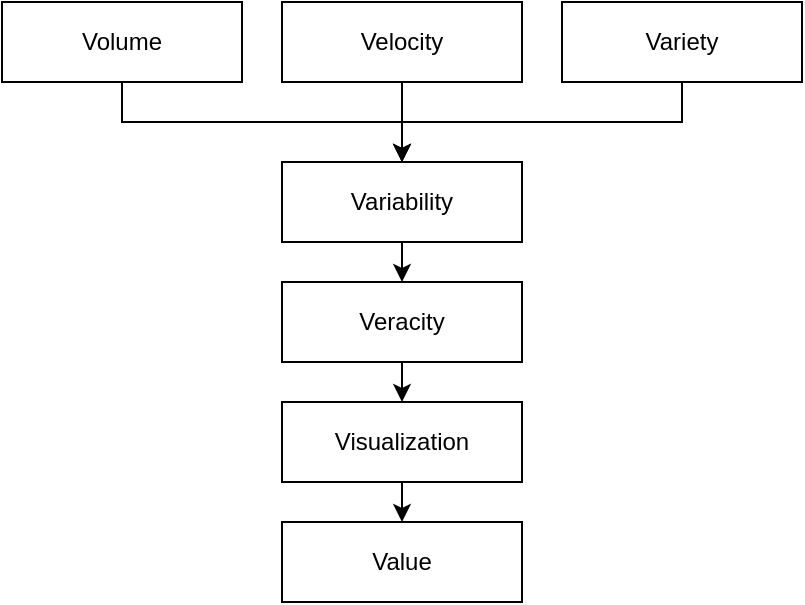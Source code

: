 <mxfile version="22.0.2" type="device" pages="3">
  <diagram name="7V" id="SCI0Ohwf9yO3Z81jdRKG">
    <mxGraphModel dx="794" dy="519" grid="1" gridSize="10" guides="1" tooltips="1" connect="1" arrows="1" fold="1" page="1" pageScale="1" pageWidth="1169" pageHeight="827" math="0" shadow="0">
      <root>
        <mxCell id="0" />
        <mxCell id="1" parent="0" />
        <mxCell id="_atjP4mjaAMSD2zIr4y4-6" style="edgeStyle=orthogonalEdgeStyle;rounded=0;orthogonalLoop=1;jettySize=auto;html=1;exitX=0.5;exitY=1;exitDx=0;exitDy=0;entryX=0.5;entryY=0;entryDx=0;entryDy=0;" parent="1" source="_atjP4mjaAMSD2zIr4y4-1" target="_atjP4mjaAMSD2zIr4y4-5" edge="1">
          <mxGeometry relative="1" as="geometry" />
        </mxCell>
        <mxCell id="_atjP4mjaAMSD2zIr4y4-1" value="Volume" style="rounded=0;whiteSpace=wrap;html=1;" parent="1" vertex="1">
          <mxGeometry x="200" y="160" width="120" height="40" as="geometry" />
        </mxCell>
        <mxCell id="_atjP4mjaAMSD2zIr4y4-7" style="edgeStyle=orthogonalEdgeStyle;rounded=0;orthogonalLoop=1;jettySize=auto;html=1;exitX=0.5;exitY=1;exitDx=0;exitDy=0;" parent="1" source="_atjP4mjaAMSD2zIr4y4-2" edge="1">
          <mxGeometry relative="1" as="geometry">
            <mxPoint x="400" y="240" as="targetPoint" />
          </mxGeometry>
        </mxCell>
        <mxCell id="_atjP4mjaAMSD2zIr4y4-2" value="Velocity" style="rounded=0;whiteSpace=wrap;html=1;" parent="1" vertex="1">
          <mxGeometry x="340" y="160" width="120" height="40" as="geometry" />
        </mxCell>
        <mxCell id="_atjP4mjaAMSD2zIr4y4-8" style="edgeStyle=orthogonalEdgeStyle;rounded=0;orthogonalLoop=1;jettySize=auto;html=1;exitX=0.5;exitY=1;exitDx=0;exitDy=0;entryX=0.5;entryY=0;entryDx=0;entryDy=0;" parent="1" source="_atjP4mjaAMSD2zIr4y4-3" target="_atjP4mjaAMSD2zIr4y4-5" edge="1">
          <mxGeometry relative="1" as="geometry" />
        </mxCell>
        <mxCell id="_atjP4mjaAMSD2zIr4y4-3" value="Variety" style="rounded=0;whiteSpace=wrap;html=1;" parent="1" vertex="1">
          <mxGeometry x="480" y="160" width="120" height="40" as="geometry" />
        </mxCell>
        <mxCell id="_atjP4mjaAMSD2zIr4y4-12" style="edgeStyle=orthogonalEdgeStyle;rounded=0;orthogonalLoop=1;jettySize=auto;html=1;exitX=0.5;exitY=1;exitDx=0;exitDy=0;entryX=0.5;entryY=0;entryDx=0;entryDy=0;" parent="1" source="_atjP4mjaAMSD2zIr4y4-4" target="_atjP4mjaAMSD2zIr4y4-10" edge="1">
          <mxGeometry relative="1" as="geometry" />
        </mxCell>
        <mxCell id="_atjP4mjaAMSD2zIr4y4-4" value="Veracity" style="rounded=0;whiteSpace=wrap;html=1;" parent="1" vertex="1">
          <mxGeometry x="340" y="300" width="120" height="40" as="geometry" />
        </mxCell>
        <mxCell id="_atjP4mjaAMSD2zIr4y4-9" style="edgeStyle=orthogonalEdgeStyle;rounded=0;orthogonalLoop=1;jettySize=auto;html=1;exitX=0.5;exitY=1;exitDx=0;exitDy=0;entryX=0.5;entryY=0;entryDx=0;entryDy=0;" parent="1" source="_atjP4mjaAMSD2zIr4y4-5" target="_atjP4mjaAMSD2zIr4y4-4" edge="1">
          <mxGeometry relative="1" as="geometry" />
        </mxCell>
        <mxCell id="_atjP4mjaAMSD2zIr4y4-5" value="Variability" style="rounded=0;whiteSpace=wrap;html=1;" parent="1" vertex="1">
          <mxGeometry x="340" y="240" width="120" height="40" as="geometry" />
        </mxCell>
        <mxCell id="_atjP4mjaAMSD2zIr4y4-14" style="edgeStyle=orthogonalEdgeStyle;rounded=0;orthogonalLoop=1;jettySize=auto;html=1;exitX=0.5;exitY=1;exitDx=0;exitDy=0;entryX=0.5;entryY=0;entryDx=0;entryDy=0;" parent="1" source="_atjP4mjaAMSD2zIr4y4-10" target="_atjP4mjaAMSD2zIr4y4-11" edge="1">
          <mxGeometry relative="1" as="geometry" />
        </mxCell>
        <mxCell id="_atjP4mjaAMSD2zIr4y4-10" value="Visualization" style="rounded=0;whiteSpace=wrap;html=1;" parent="1" vertex="1">
          <mxGeometry x="340" y="360" width="120" height="40" as="geometry" />
        </mxCell>
        <mxCell id="_atjP4mjaAMSD2zIr4y4-11" value="Value" style="rounded=0;whiteSpace=wrap;html=1;" parent="1" vertex="1">
          <mxGeometry x="340" y="420" width="120" height="40" as="geometry" />
        </mxCell>
      </root>
    </mxGraphModel>
  </diagram>
  <diagram id="dYNEbMVh56CIXfnsTrPf" name="Phases">
    <mxGraphModel dx="662" dy="433" grid="1" gridSize="10" guides="1" tooltips="1" connect="1" arrows="1" fold="1" page="1" pageScale="1" pageWidth="1169" pageHeight="827" math="0" shadow="0">
      <root>
        <mxCell id="0" />
        <mxCell id="1" parent="0" />
        <mxCell id="aJDncioyv7y3m9yEx-sB-3" style="edgeStyle=orthogonalEdgeStyle;rounded=0;orthogonalLoop=1;jettySize=auto;html=1;exitX=0.5;exitY=1;exitDx=0;exitDy=0;entryX=0.5;entryY=0;entryDx=0;entryDy=0;" edge="1" parent="1" source="aJDncioyv7y3m9yEx-sB-1" target="aJDncioyv7y3m9yEx-sB-2">
          <mxGeometry relative="1" as="geometry" />
        </mxCell>
        <mxCell id="aJDncioyv7y3m9yEx-sB-1" value="&lt;b&gt;Air quality sensors&lt;/b&gt; in a smart city measure pollution levels by continuously generating real-time data on air pollutants such as particulate matter, nitrogen dioxide, and ozone." style="rounded=0;whiteSpace=wrap;html=1;spacingLeft=0;spacingRight=0;spacingTop=0;spacingBottom=0;spacing=8;" vertex="1" parent="1">
          <mxGeometry x="240" y="120" width="240" height="120" as="geometry" />
        </mxCell>
        <mxCell id="aJDncioyv7y3m9yEx-sB-5" style="edgeStyle=orthogonalEdgeStyle;rounded=0;orthogonalLoop=1;jettySize=auto;html=1;exitX=0.5;exitY=1;exitDx=0;exitDy=0;entryX=0.5;entryY=0;entryDx=0;entryDy=0;" edge="1" parent="1" source="aJDncioyv7y3m9yEx-sB-2" target="aJDncioyv7y3m9yEx-sB-4">
          <mxGeometry relative="1" as="geometry" />
        </mxCell>
        <mxCell id="aJDncioyv7y3m9yEx-sB-2" value="&lt;b&gt;Collect data&lt;/b&gt; generated by the sensors periodically or event-based, then prepare them for storage. This involves interfacing directly with the sensors to gather and process the raw data into structured data for subsequent analyses." style="rounded=0;whiteSpace=wrap;html=1;spacingLeft=0;spacingRight=0;spacingTop=0;spacingBottom=0;spacing=8;" vertex="1" parent="1">
          <mxGeometry x="240" y="280" width="240" height="120" as="geometry" />
        </mxCell>
        <mxCell id="aJDncioyv7y3m9yEx-sB-7" style="edgeStyle=orthogonalEdgeStyle;rounded=0;orthogonalLoop=1;jettySize=auto;html=1;exitX=1;exitY=0.5;exitDx=0;exitDy=0;entryX=0;entryY=0.5;entryDx=0;entryDy=0;" edge="1" parent="1" source="aJDncioyv7y3m9yEx-sB-4" target="aJDncioyv7y3m9yEx-sB-6">
          <mxGeometry relative="1" as="geometry" />
        </mxCell>
        <mxCell id="aJDncioyv7y3m9yEx-sB-4" value="&lt;b&gt;Store the air quality data&lt;/b&gt; in a cloud-based storage system. This allows for scalable and secure storage, ensuring that large volumes of data can be accommodated. Cloud storage also facilitates accessibility and retrieval of historical air quality records." style="rounded=0;whiteSpace=wrap;html=1;spacingLeft=0;spacingRight=0;spacingTop=0;spacingBottom=0;spacing=8;" vertex="1" parent="1">
          <mxGeometry x="240" y="440" width="240" height="120" as="geometry" />
        </mxCell>
        <mxCell id="aJDncioyv7y3m9yEx-sB-9" style="edgeStyle=orthogonalEdgeStyle;rounded=0;orthogonalLoop=1;jettySize=auto;html=1;exitX=0.5;exitY=0;exitDx=0;exitDy=0;entryX=0.5;entryY=1;entryDx=0;entryDy=0;" edge="1" parent="1" source="aJDncioyv7y3m9yEx-sB-6" target="aJDncioyv7y3m9yEx-sB-8">
          <mxGeometry relative="1" as="geometry" />
        </mxCell>
        <mxCell id="aJDncioyv7y3m9yEx-sB-6" value="Environmental scientists and analysts &lt;b&gt;use data analysis techniques&lt;/b&gt; to study trends in air pollution. They analyze the historical data to identify patterns, correlations, and fluctuations in pollution levels over time, helping to understand environmental dynamics." style="rounded=0;whiteSpace=wrap;html=1;spacingLeft=0;spacingRight=0;spacingTop=0;spacingBottom=0;spacing=8;" vertex="1" parent="1">
          <mxGeometry x="520" y="440" width="240" height="120" as="geometry" />
        </mxCell>
        <mxCell id="aJDncioyv7y3m9yEx-sB-11" style="edgeStyle=orthogonalEdgeStyle;rounded=0;orthogonalLoop=1;jettySize=auto;html=1;exitX=0.5;exitY=0;exitDx=0;exitDy=0;entryX=0.5;entryY=1;entryDx=0;entryDy=0;" edge="1" parent="1" source="aJDncioyv7y3m9yEx-sB-8" target="aJDncioyv7y3m9yEx-sB-10">
          <mxGeometry relative="1" as="geometry" />
        </mxCell>
        <mxCell id="aJDncioyv7y3m9yEx-sB-8" value="&lt;b&gt;An interactive dashboard&lt;/b&gt; is used to present the analysis results. Graphs and maps visually represent air quality indices, pollution hotspots, and variations. This visualization enables city officials and the public to interpret air quality data easily." style="rounded=0;whiteSpace=wrap;html=1;spacingLeft=0;spacingRight=0;spacingTop=0;spacingBottom=0;spacing=8;" vertex="1" parent="1">
          <mxGeometry x="520" y="280" width="240" height="120" as="geometry" />
        </mxCell>
        <mxCell id="aJDncioyv7y3m9yEx-sB-10" value="Based on the interpreted air quality data, city officials may decide to implement traffic control measures in areas with high pollution levels. For instance, real-time data might lead to adjustments in traffic signal timings or the implementation of congestion pricing to reduce vehicular emissions." style="rounded=0;whiteSpace=wrap;html=1;spacingLeft=0;spacingRight=0;spacingTop=0;spacingBottom=0;spacing=8;" vertex="1" parent="1">
          <mxGeometry x="520" y="120" width="240" height="120" as="geometry" />
        </mxCell>
      </root>
    </mxGraphModel>
  </diagram>
  <diagram id="izz9DQuuNcYEj_DREiMp" name="Obstacles">
    <mxGraphModel dx="794" dy="519" grid="1" gridSize="10" guides="1" tooltips="1" connect="1" arrows="1" fold="1" page="1" pageScale="1" pageWidth="1169" pageHeight="827" math="0" shadow="0">
      <root>
        <mxCell id="0" />
        <mxCell id="1" parent="0" />
        <mxCell id="TRgZ1Gl9QvLrUodzGEer-11" style="edgeStyle=orthogonalEdgeStyle;rounded=0;orthogonalLoop=1;jettySize=auto;html=1;exitX=0.5;exitY=1;exitDx=0;exitDy=0;entryX=0.5;entryY=0;entryDx=0;entryDy=0;" edge="1" parent="1" source="TRgZ1Gl9QvLrUodzGEer-1" target="TRgZ1Gl9QvLrUodzGEer-3">
          <mxGeometry relative="1" as="geometry" />
        </mxCell>
        <mxCell id="TRgZ1Gl9QvLrUodzGEer-13" style="edgeStyle=orthogonalEdgeStyle;rounded=0;orthogonalLoop=1;jettySize=auto;html=1;exitX=1;exitY=0.5;exitDx=0;exitDy=0;entryX=0;entryY=0.5;entryDx=0;entryDy=0;endArrow=none;endFill=0;" edge="1" parent="1" source="TRgZ1Gl9QvLrUodzGEer-1" target="TRgZ1Gl9QvLrUodzGEer-2">
          <mxGeometry relative="1" as="geometry" />
        </mxCell>
        <mxCell id="TRgZ1Gl9QvLrUodzGEer-1" value="Data representation" style="rounded=0;whiteSpace=wrap;html=1;" vertex="1" parent="1">
          <mxGeometry x="240" y="80" width="160" height="40" as="geometry" />
        </mxCell>
        <mxCell id="TRgZ1Gl9QvLrUodzGEer-12" style="edgeStyle=orthogonalEdgeStyle;rounded=0;orthogonalLoop=1;jettySize=auto;html=1;exitX=0.5;exitY=1;exitDx=0;exitDy=0;entryX=0.5;entryY=0;entryDx=0;entryDy=0;" edge="1" parent="1" source="TRgZ1Gl9QvLrUodzGEer-2" target="TRgZ1Gl9QvLrUodzGEer-5">
          <mxGeometry relative="1" as="geometry" />
        </mxCell>
        <mxCell id="TRgZ1Gl9QvLrUodzGEer-2" value="Redundancy reduction and data compression" style="rounded=0;whiteSpace=wrap;html=1;" vertex="1" parent="1">
          <mxGeometry x="420" y="80" width="160" height="40" as="geometry" />
        </mxCell>
        <mxCell id="TRgZ1Gl9QvLrUodzGEer-14" style="edgeStyle=orthogonalEdgeStyle;rounded=0;orthogonalLoop=1;jettySize=auto;html=1;exitX=0.5;exitY=1;exitDx=0;exitDy=0;entryX=0.5;entryY=0;entryDx=0;entryDy=0;" edge="1" parent="1" source="TRgZ1Gl9QvLrUodzGEer-3" target="TRgZ1Gl9QvLrUodzGEer-7">
          <mxGeometry relative="1" as="geometry" />
        </mxCell>
        <mxCell id="TRgZ1Gl9QvLrUodzGEer-3" value="Data lifecycle management" style="rounded=0;whiteSpace=wrap;html=1;" vertex="1" parent="1">
          <mxGeometry x="240" y="140" width="160" height="40" as="geometry" />
        </mxCell>
        <mxCell id="TRgZ1Gl9QvLrUodzGEer-4" value="Analytical mechanism" style="rounded=0;whiteSpace=wrap;html=1;" vertex="1" parent="1">
          <mxGeometry x="240" y="280" width="160" height="40" as="geometry" />
        </mxCell>
        <mxCell id="TRgZ1Gl9QvLrUodzGEer-5" value="Data confidentiality" style="rounded=0;whiteSpace=wrap;html=1;" vertex="1" parent="1">
          <mxGeometry x="420" y="140" width="160" height="40" as="geometry" />
        </mxCell>
        <mxCell id="FDKIwniIQyqPyDBSOVMS-3" style="edgeStyle=orthogonalEdgeStyle;rounded=0;orthogonalLoop=1;jettySize=auto;html=1;exitX=1;exitY=0.5;exitDx=0;exitDy=0;entryX=0;entryY=0.5;entryDx=0;entryDy=0;endArrow=none;endFill=0;" edge="1" parent="1" source="TRgZ1Gl9QvLrUodzGEer-6" target="TRgZ1Gl9QvLrUodzGEer-7">
          <mxGeometry relative="1" as="geometry" />
        </mxCell>
        <mxCell id="FDKIwniIQyqPyDBSOVMS-5" style="edgeStyle=orthogonalEdgeStyle;rounded=0;orthogonalLoop=1;jettySize=auto;html=1;exitX=0.5;exitY=1;exitDx=0;exitDy=0;entryX=0.5;entryY=0;entryDx=0;entryDy=0;" edge="1" parent="1" source="TRgZ1Gl9QvLrUodzGEer-6" target="TRgZ1Gl9QvLrUodzGEer-4">
          <mxGeometry relative="1" as="geometry" />
        </mxCell>
        <mxCell id="TRgZ1Gl9QvLrUodzGEer-6" value="Energy management" style="rounded=0;whiteSpace=wrap;html=1;" vertex="1" parent="1">
          <mxGeometry x="60" y="200" width="160" height="40" as="geometry" />
        </mxCell>
        <mxCell id="FDKIwniIQyqPyDBSOVMS-4" style="edgeStyle=orthogonalEdgeStyle;rounded=0;orthogonalLoop=1;jettySize=auto;html=1;exitX=1;exitY=0.5;exitDx=0;exitDy=0;entryX=0;entryY=0.5;entryDx=0;entryDy=0;endArrow=none;endFill=0;" edge="1" parent="1" source="TRgZ1Gl9QvLrUodzGEer-7" target="TRgZ1Gl9QvLrUodzGEer-8">
          <mxGeometry relative="1" as="geometry" />
        </mxCell>
        <mxCell id="FDKIwniIQyqPyDBSOVMS-6" style="edgeStyle=orthogonalEdgeStyle;rounded=0;orthogonalLoop=1;jettySize=auto;html=1;exitX=0.5;exitY=1;exitDx=0;exitDy=0;entryX=0.5;entryY=0;entryDx=0;entryDy=0;" edge="1" parent="1" source="TRgZ1Gl9QvLrUodzGEer-7" target="TRgZ1Gl9QvLrUodzGEer-4">
          <mxGeometry relative="1" as="geometry" />
        </mxCell>
        <mxCell id="TRgZ1Gl9QvLrUodzGEer-7" value="Expandability and scalability" style="rounded=0;whiteSpace=wrap;html=1;" vertex="1" parent="1">
          <mxGeometry x="240" y="200" width="160" height="40" as="geometry" />
        </mxCell>
        <mxCell id="FDKIwniIQyqPyDBSOVMS-7" style="edgeStyle=orthogonalEdgeStyle;rounded=0;orthogonalLoop=1;jettySize=auto;html=1;exitX=0.5;exitY=1;exitDx=0;exitDy=0;entryX=0.5;entryY=0;entryDx=0;entryDy=0;" edge="1" parent="1" source="TRgZ1Gl9QvLrUodzGEer-8" target="TRgZ1Gl9QvLrUodzGEer-4">
          <mxGeometry relative="1" as="geometry" />
        </mxCell>
        <mxCell id="TRgZ1Gl9QvLrUodzGEer-8" value="Cooperation" style="rounded=0;whiteSpace=wrap;html=1;" vertex="1" parent="1">
          <mxGeometry x="420" y="200" width="160" height="40" as="geometry" />
        </mxCell>
      </root>
    </mxGraphModel>
  </diagram>
</mxfile>
